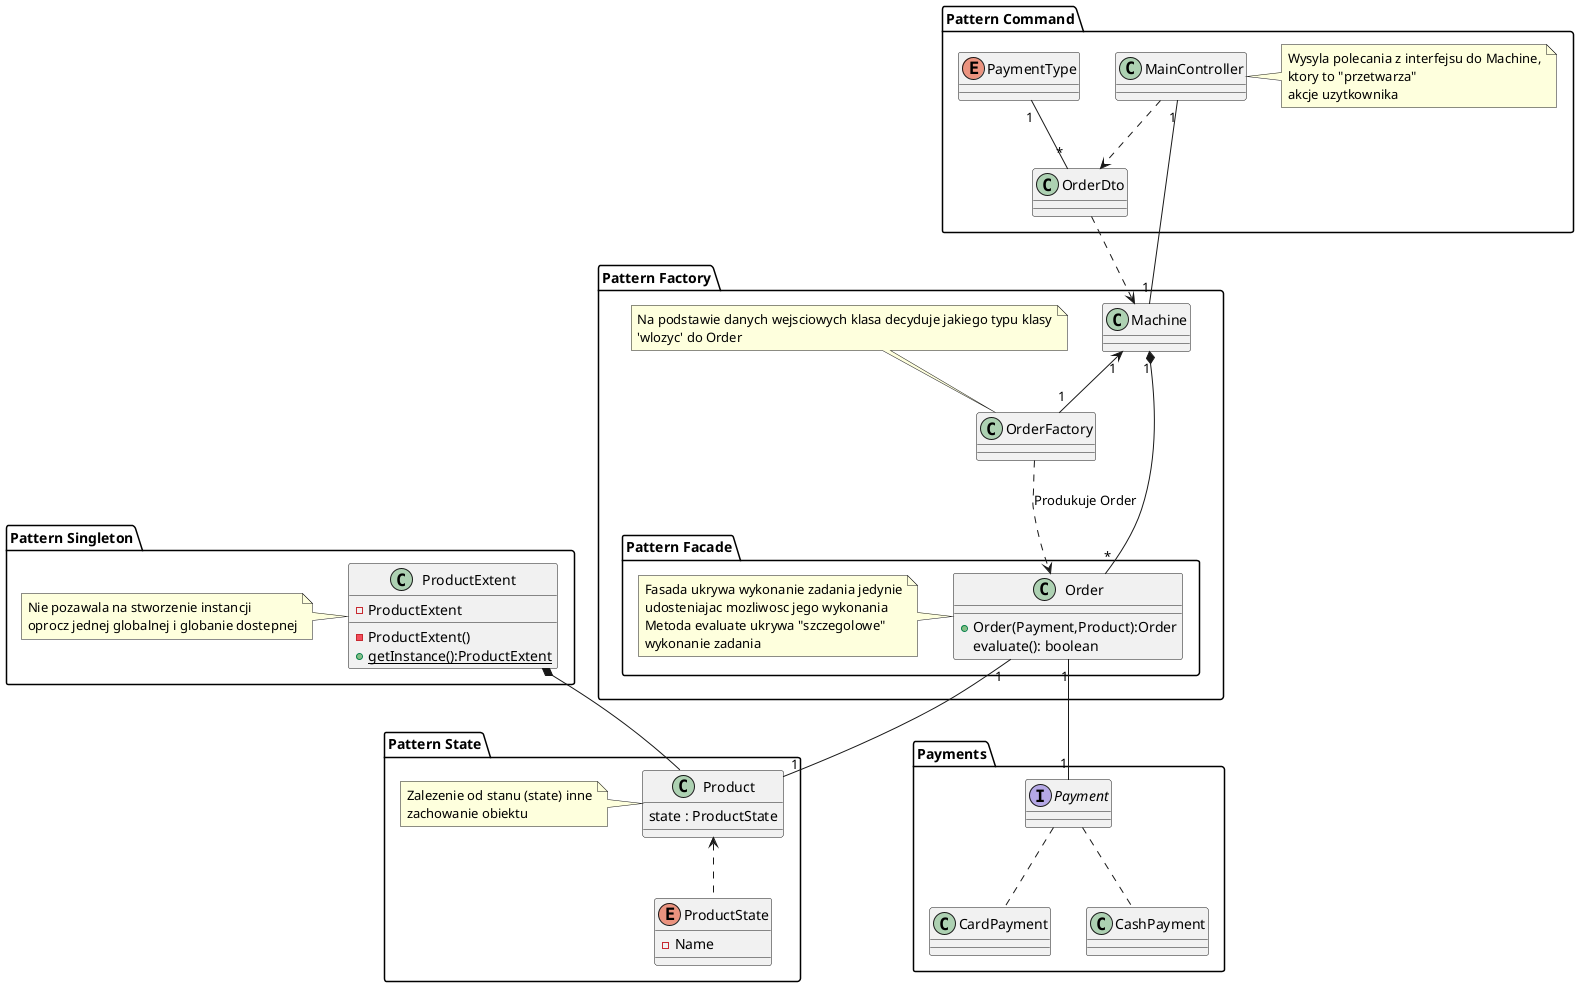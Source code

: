 @startuml

package "Pattern Factory"{
    class Machine{}
    package "Pattern Facade"{
        class Order{

            +Order(Payment,Product):Order
            evaluate(): boolean
        }
        note left: Fasada ukrywa wykonanie zadania jedynie\nudosteniajac mozliwosc jego wykonania\nMetoda evaluate ukrywa "szczegolowe"\nwykonanie zadania
    }
    class OrderFactory{}
    note "Na podstawie danych wejsciowych klasa decyduje jakiego typu klasy\n'wlozyc' do Order" as N1
    N1 .. OrderFactory
}
package "Pattern Command" {
    enum PaymentType{}
    class OrderDto{}
    class MainController{}
    note right: Wysyla polecania z interfejsu do Machine,\nktory to "przetwarza"\nakcje uzytkownika
}
package "Pattern State"{
    class Product{
    state : ProductState
    }
    note left: Zalezenie od stanu (state) inne\nzachowanie obiektu
    enum ProductState{
        -Name
    }
    Product<..ProductState
}
package "Pattern Singleton" {
    class ProductExtent{
        - ProductExtent
        -ProductExtent()
      {static}  +getInstance():ProductExtent
    }
    note left: Nie pozawala na stworzenie instancji\noprocz jednej globalnej i globanie dostepnej
}
ProductExtent *-- Product
package Payments {
interface Payment{}
class CardPayment{}
class CashPayment{}
 Payment .. CardPayment
Payment .. CashPayment
}
Order "1"--"1" Payment
Order "1"--"1" Product
Machine "1"*--"*"Order
Machine "1"<--"1" OrderFactory
OrderFactory ..> Order: Produkuje Order
MainController "1"--"1" Machine
MainController..>OrderDto
OrderDto..>Machine
PaymentType "1"--"*"OrderDto

@enduml